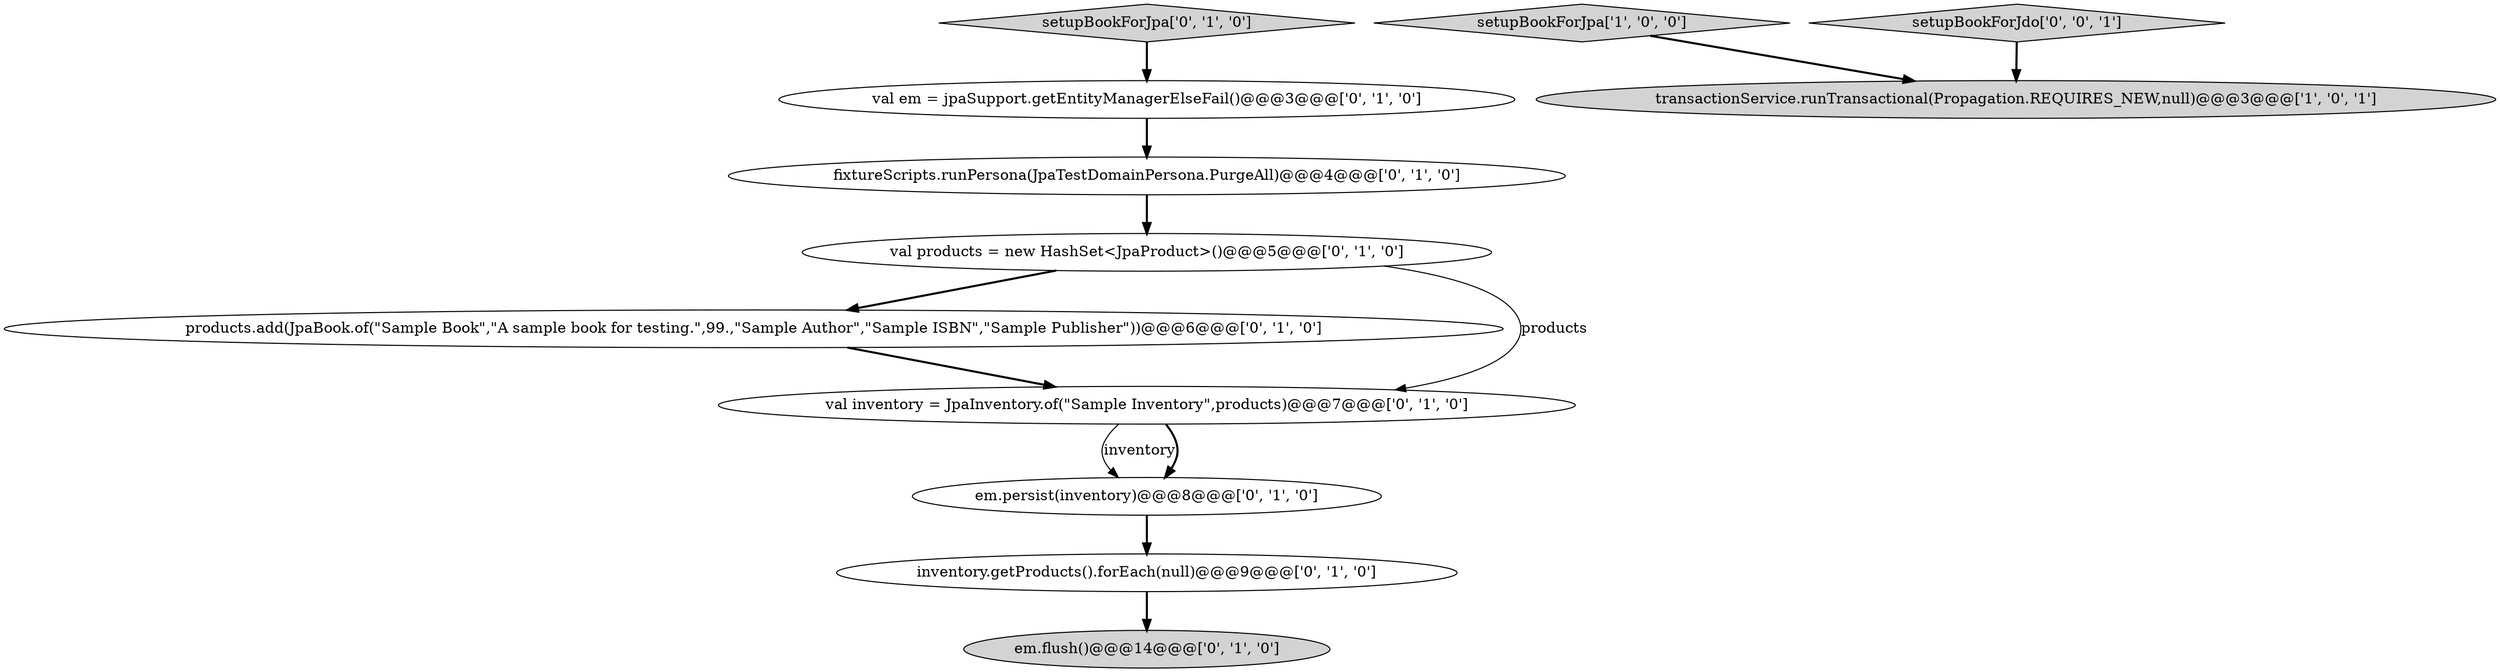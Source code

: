 digraph {
7 [style = filled, label = "em.persist(inventory)@@@8@@@['0', '1', '0']", fillcolor = white, shape = ellipse image = "AAA0AAABBB2BBB"];
1 [style = filled, label = "setupBookForJpa['1', '0', '0']", fillcolor = lightgray, shape = diamond image = "AAA0AAABBB1BBB"];
5 [style = filled, label = "inventory.getProducts().forEach(null)@@@9@@@['0', '1', '0']", fillcolor = white, shape = ellipse image = "AAA0AAABBB2BBB"];
9 [style = filled, label = "setupBookForJpa['0', '1', '0']", fillcolor = lightgray, shape = diamond image = "AAA0AAABBB2BBB"];
2 [style = filled, label = "products.add(JpaBook.of(\"Sample Book\",\"A sample book for testing.\",99.,\"Sample Author\",\"Sample ISBN\",\"Sample Publisher\"))@@@6@@@['0', '1', '0']", fillcolor = white, shape = ellipse image = "AAA0AAABBB2BBB"];
10 [style = filled, label = "val inventory = JpaInventory.of(\"Sample Inventory\",products)@@@7@@@['0', '1', '0']", fillcolor = white, shape = ellipse image = "AAA0AAABBB2BBB"];
6 [style = filled, label = "fixtureScripts.runPersona(JpaTestDomainPersona.PurgeAll)@@@4@@@['0', '1', '0']", fillcolor = white, shape = ellipse image = "AAA0AAABBB2BBB"];
11 [style = filled, label = "setupBookForJdo['0', '0', '1']", fillcolor = lightgray, shape = diamond image = "AAA0AAABBB3BBB"];
4 [style = filled, label = "val products = new HashSet<JpaProduct>()@@@5@@@['0', '1', '0']", fillcolor = white, shape = ellipse image = "AAA0AAABBB2BBB"];
3 [style = filled, label = "val em = jpaSupport.getEntityManagerElseFail()@@@3@@@['0', '1', '0']", fillcolor = white, shape = ellipse image = "AAA0AAABBB2BBB"];
0 [style = filled, label = "transactionService.runTransactional(Propagation.REQUIRES_NEW,null)@@@3@@@['1', '0', '1']", fillcolor = lightgray, shape = ellipse image = "AAA0AAABBB1BBB"];
8 [style = filled, label = "em.flush()@@@14@@@['0', '1', '0']", fillcolor = lightgray, shape = ellipse image = "AAA0AAABBB2BBB"];
10->7 [style = solid, label="inventory"];
9->3 [style = bold, label=""];
6->4 [style = bold, label=""];
3->6 [style = bold, label=""];
5->8 [style = bold, label=""];
7->5 [style = bold, label=""];
11->0 [style = bold, label=""];
4->2 [style = bold, label=""];
1->0 [style = bold, label=""];
2->10 [style = bold, label=""];
10->7 [style = bold, label=""];
4->10 [style = solid, label="products"];
}
